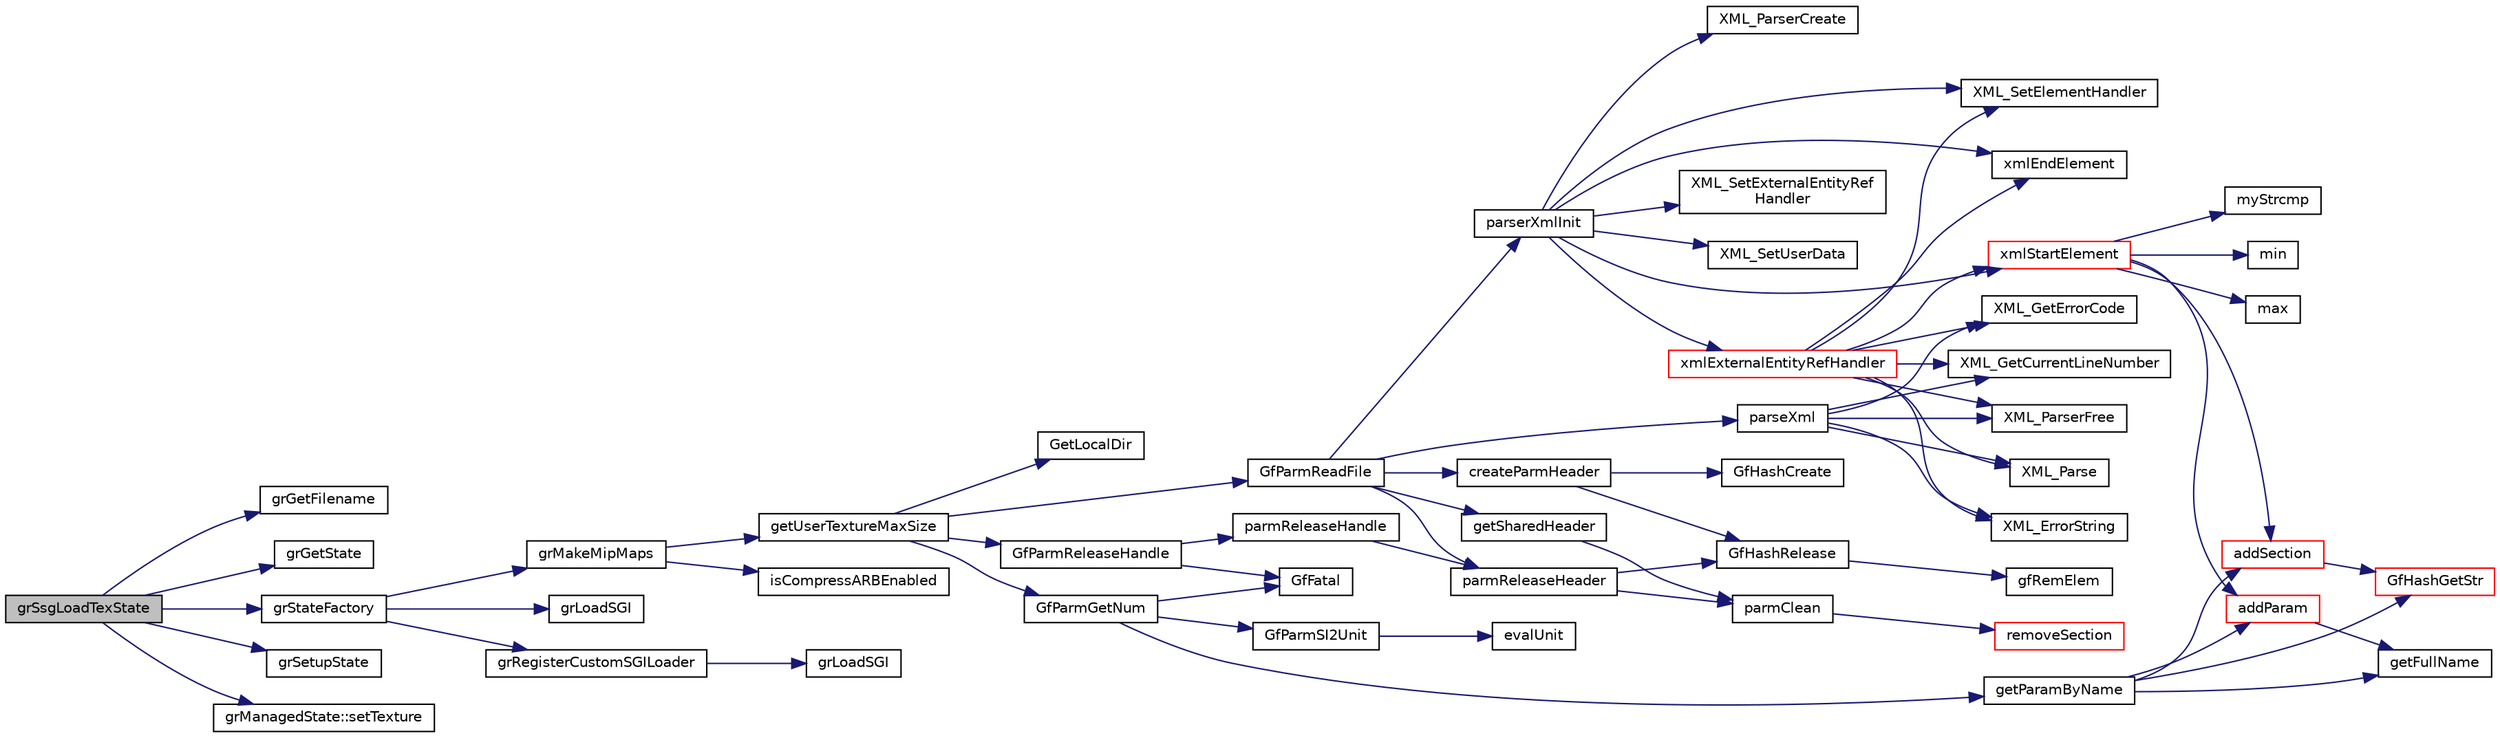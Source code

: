 digraph "grSsgLoadTexState"
{
  edge [fontname="Helvetica",fontsize="10",labelfontname="Helvetica",labelfontsize="10"];
  node [fontname="Helvetica",fontsize="10",shape=record];
  rankdir="LR";
  Node1 [label="grSsgLoadTexState",height=0.2,width=0.4,color="black", fillcolor="grey75", style="filled", fontcolor="black"];
  Node1 -> Node2 [color="midnightblue",fontsize="10",style="solid",fontname="Helvetica"];
  Node2 [label="grGetFilename",height=0.2,width=0.4,color="black", fillcolor="white", style="filled",URL="$grutil_8cpp.html#a933edc8387a8d3f07a9564c560a09e66"];
  Node1 -> Node3 [color="midnightblue",fontsize="10",style="solid",fontname="Helvetica"];
  Node3 [label="grGetState",height=0.2,width=0.4,color="black", fillcolor="white", style="filled",URL="$grutil_8cpp.html#acfdded621810aabc579262a8ed0faae3"];
  Node1 -> Node4 [color="midnightblue",fontsize="10",style="solid",fontname="Helvetica"];
  Node4 [label="grStateFactory",height=0.2,width=0.4,color="black", fillcolor="white", style="filled",URL="$grtexture_8h.html#a9c5601ad5177d2e8c4833a106404afd3"];
  Node4 -> Node5 [color="midnightblue",fontsize="10",style="solid",fontname="Helvetica"];
  Node5 [label="grMakeMipMaps",height=0.2,width=0.4,color="black", fillcolor="white", style="filled",URL="$grtexture_8h.html#a13ad2b002438dbafa6e83e5048f82bdc"];
  Node5 -> Node6 [color="midnightblue",fontsize="10",style="solid",fontname="Helvetica"];
  Node6 [label="isCompressARBEnabled",height=0.2,width=0.4,color="black", fillcolor="white", style="filled",URL="$glfeatures_8cpp.html#a01adbc3ddd516da49db9d890bc136a2d"];
  Node5 -> Node7 [color="midnightblue",fontsize="10",style="solid",fontname="Helvetica"];
  Node7 [label="getUserTextureMaxSize",height=0.2,width=0.4,color="black", fillcolor="white", style="filled",URL="$glfeatures_8cpp.html#a1754b7860b315a478389454777f351f7"];
  Node7 -> Node8 [color="midnightblue",fontsize="10",style="solid",fontname="Helvetica"];
  Node8 [label="GetLocalDir",height=0.2,width=0.4,color="black", fillcolor="white", style="filled",URL="$tgf_8cpp.html#ae34eae3991aacabaf9c64025449d8c87"];
  Node7 -> Node9 [color="midnightblue",fontsize="10",style="solid",fontname="Helvetica"];
  Node9 [label="GfParmReadFile",height=0.2,width=0.4,color="black", fillcolor="white", style="filled",URL="$group__paramsfile.html#ga86fccfc1b5f8abf4ef6546896abd1e4f",tooltip="Read parameter set from file and return handle to parameter set. "];
  Node9 -> Node10 [color="midnightblue",fontsize="10",style="solid",fontname="Helvetica"];
  Node10 [label="getSharedHeader",height=0.2,width=0.4,color="black", fillcolor="white", style="filled",URL="$group__paramshelper.html#ga5935841c26ba851b585d1b06a06b04f9",tooltip="Helper function for looking up parameter sets in the cache. "];
  Node10 -> Node11 [color="midnightblue",fontsize="10",style="solid",fontname="Helvetica"];
  Node11 [label="parmClean",height=0.2,width=0.4,color="black", fillcolor="white", style="filled",URL="$group__paramshelper.html#gaac5f3f388c857d021c431414dc192346",tooltip="Helper function to release the parameter set content. "];
  Node11 -> Node12 [color="midnightblue",fontsize="10",style="solid",fontname="Helvetica"];
  Node12 [label="removeSection",height=0.2,width=0.4,color="red", fillcolor="white", style="filled",URL="$group__paramshelper.html#gac51895ad01bc596f2891d7f1dce31a3b",tooltip="Helper function to remove a section and its contents (subsections, elements). "];
  Node9 -> Node13 [color="midnightblue",fontsize="10",style="solid",fontname="Helvetica"];
  Node13 [label="createParmHeader",height=0.2,width=0.4,color="black", fillcolor="white", style="filled",URL="$group__paramshelper.html#ga51eeeb22e31263d97660ac17f4523059",tooltip="Helper function to create header for parameter set handle. "];
  Node13 -> Node14 [color="midnightblue",fontsize="10",style="solid",fontname="Helvetica"];
  Node14 [label="GfHashCreate",height=0.2,width=0.4,color="black", fillcolor="white", style="filled",URL="$group__hash.html#ga2f9ae7e2ca54b135a6fed903b26a51c3",tooltip="Create a new hash table. "];
  Node13 -> Node15 [color="midnightblue",fontsize="10",style="solid",fontname="Helvetica"];
  Node15 [label="GfHashRelease",height=0.2,width=0.4,color="black", fillcolor="white", style="filled",URL="$group__hash.html#ga7a1013beb031af3ded1251fb41ba0ae2",tooltip="Release a hash table. "];
  Node15 -> Node16 [color="midnightblue",fontsize="10",style="solid",fontname="Helvetica"];
  Node16 [label="gfRemElem",height=0.2,width=0.4,color="black", fillcolor="white", style="filled",URL="$hash_8cpp.html#ad7fbb4bb2471283e27a8104d62d88720",tooltip="Remove a table element. "];
  Node9 -> Node17 [color="midnightblue",fontsize="10",style="solid",fontname="Helvetica"];
  Node17 [label="parserXmlInit",height=0.2,width=0.4,color="black", fillcolor="white", style="filled",URL="$group__paramshelper.html#gac858836123c9b216a1ac07054f1c622e",tooltip="Helper function to set up XML parser in parmHandle. "];
  Node17 -> Node18 [color="midnightblue",fontsize="10",style="solid",fontname="Helvetica"];
  Node18 [label="XML_ParserCreate",height=0.2,width=0.4,color="black", fillcolor="white", style="filled",URL="$xmlparse_8h.html#ade0dde4b0e968d0ca6276f44576e13f7"];
  Node17 -> Node19 [color="midnightblue",fontsize="10",style="solid",fontname="Helvetica"];
  Node19 [label="XML_SetElementHandler",height=0.2,width=0.4,color="black", fillcolor="white", style="filled",URL="$xmlparse_8h.html#a8196f30d3a7d9af1d4ef6d19393670ce"];
  Node17 -> Node20 [color="midnightblue",fontsize="10",style="solid",fontname="Helvetica"];
  Node20 [label="xmlStartElement",height=0.2,width=0.4,color="red", fillcolor="white", style="filled",URL="$group__paramshelper.html#ga45d22a41d2ebfe64d6d62222ce1f799c",tooltip="Helper function to process opening XML elements. "];
  Node20 -> Node21 [color="midnightblue",fontsize="10",style="solid",fontname="Helvetica"];
  Node21 [label="min",height=0.2,width=0.4,color="black", fillcolor="white", style="filled",URL="$_basic_8h.html#a07ea3b7c7ac18b96fd67ba3a6757ceb2"];
  Node20 -> Node22 [color="midnightblue",fontsize="10",style="solid",fontname="Helvetica"];
  Node22 [label="max",height=0.2,width=0.4,color="black", fillcolor="white", style="filled",URL="$_basic_8h.html#a5d2b2bbbf85f9a5ef76ff76cf42a4e69"];
  Node20 -> Node23 [color="midnightblue",fontsize="10",style="solid",fontname="Helvetica"];
  Node23 [label="myStrcmp",height=0.2,width=0.4,color="black", fillcolor="white", style="filled",URL="$params_8cpp.html#abe4e52c180f7f323352a4d231263478c"];
  Node20 -> Node24 [color="midnightblue",fontsize="10",style="solid",fontname="Helvetica"];
  Node24 [label="addSection",height=0.2,width=0.4,color="red", fillcolor="white", style="filled",URL="$group__paramshelper.html#ga56946944d68598d938e65db86ce1221f",tooltip="Helper function to add a section to a parameter set. "];
  Node24 -> Node25 [color="midnightblue",fontsize="10",style="solid",fontname="Helvetica"];
  Node25 [label="GfHashGetStr",height=0.2,width=0.4,color="red", fillcolor="white", style="filled",URL="$group__hash.html#ga4e47f57400b95ab9b6fe918c123fdb26",tooltip="Get the user data associated with a string key. "];
  Node20 -> Node26 [color="midnightblue",fontsize="10",style="solid",fontname="Helvetica"];
  Node26 [label="addParam",height=0.2,width=0.4,color="red", fillcolor="white", style="filled",URL="$group__paramshelper.html#gaf202744654cbc648b47479f30ccc3a8c",tooltip="Helper function to add parameter, does not check for duplicated name. "];
  Node26 -> Node27 [color="midnightblue",fontsize="10",style="solid",fontname="Helvetica"];
  Node27 [label="getFullName",height=0.2,width=0.4,color="black", fillcolor="white", style="filled",URL="$group__paramshelper.html#gaf12253922391ef1139cd12f2a0ffa5ea",tooltip="Helper function to get the full name of a parameter (full name: \"sectionName/paramName\"). "];
  Node17 -> Node28 [color="midnightblue",fontsize="10",style="solid",fontname="Helvetica"];
  Node28 [label="xmlEndElement",height=0.2,width=0.4,color="black", fillcolor="white", style="filled",URL="$group__paramshelper.html#ga48f0e93d727aea78b8dadfb8e859c26d",tooltip="Helper function to process closing XML elements. "];
  Node17 -> Node29 [color="midnightblue",fontsize="10",style="solid",fontname="Helvetica"];
  Node29 [label="XML_SetExternalEntityRef\lHandler",height=0.2,width=0.4,color="black", fillcolor="white", style="filled",URL="$xmlparse_8h.html#a4be35852fe0a42e2f46e990a49b12905"];
  Node17 -> Node30 [color="midnightblue",fontsize="10",style="solid",fontname="Helvetica"];
  Node30 [label="xmlExternalEntityRefHandler",height=0.2,width=0.4,color="red", fillcolor="white", style="filled",URL="$group__paramshelper.html#gab2e26dde18900c30b28d2476878ecdc2",tooltip="Helper function to handle external XML entities (XML referencing over multiple files/URI&#39;s). "];
  Node30 -> Node19 [color="midnightblue",fontsize="10",style="solid",fontname="Helvetica"];
  Node30 -> Node20 [color="midnightblue",fontsize="10",style="solid",fontname="Helvetica"];
  Node30 -> Node28 [color="midnightblue",fontsize="10",style="solid",fontname="Helvetica"];
  Node30 -> Node31 [color="midnightblue",fontsize="10",style="solid",fontname="Helvetica"];
  Node31 [label="XML_Parse",height=0.2,width=0.4,color="black", fillcolor="white", style="filled",URL="$xmlparse_8h.html#aa06dad15892c63db00b52076959824ab"];
  Node30 -> Node32 [color="midnightblue",fontsize="10",style="solid",fontname="Helvetica"];
  Node32 [label="XML_ErrorString",height=0.2,width=0.4,color="black", fillcolor="white", style="filled",URL="$xmlparse_8h.html#ad5096213a0c5e65394c9cce5c378edbe"];
  Node30 -> Node33 [color="midnightblue",fontsize="10",style="solid",fontname="Helvetica"];
  Node33 [label="XML_GetErrorCode",height=0.2,width=0.4,color="black", fillcolor="white", style="filled",URL="$xmlparse_8h.html#a52353f6b74112285d2480e5396de1909"];
  Node30 -> Node34 [color="midnightblue",fontsize="10",style="solid",fontname="Helvetica"];
  Node34 [label="XML_GetCurrentLineNumber",height=0.2,width=0.4,color="black", fillcolor="white", style="filled",URL="$xmlparse_8h.html#af83853fd6e66f9e3da11533240c4225f"];
  Node30 -> Node35 [color="midnightblue",fontsize="10",style="solid",fontname="Helvetica"];
  Node35 [label="XML_ParserFree",height=0.2,width=0.4,color="black", fillcolor="white", style="filled",URL="$xmlparse_8h.html#ad46cb4a3a84d2b767811fc788b7cf90f"];
  Node17 -> Node36 [color="midnightblue",fontsize="10",style="solid",fontname="Helvetica"];
  Node36 [label="XML_SetUserData",height=0.2,width=0.4,color="black", fillcolor="white", style="filled",URL="$xmlparse_8h.html#aa5537176d35f3a2a96f9a56886ea1752"];
  Node9 -> Node37 [color="midnightblue",fontsize="10",style="solid",fontname="Helvetica"];
  Node37 [label="parseXml",height=0.2,width=0.4,color="black", fillcolor="white", style="filled",URL="$group__paramshelper.html#gaf8e1884873dd5449e8fedab60c19e46a",tooltip="Helper function to parse one line of XML. "];
  Node37 -> Node31 [color="midnightblue",fontsize="10",style="solid",fontname="Helvetica"];
  Node37 -> Node32 [color="midnightblue",fontsize="10",style="solid",fontname="Helvetica"];
  Node37 -> Node33 [color="midnightblue",fontsize="10",style="solid",fontname="Helvetica"];
  Node37 -> Node34 [color="midnightblue",fontsize="10",style="solid",fontname="Helvetica"];
  Node37 -> Node35 [color="midnightblue",fontsize="10",style="solid",fontname="Helvetica"];
  Node9 -> Node38 [color="midnightblue",fontsize="10",style="solid",fontname="Helvetica"];
  Node38 [label="parmReleaseHeader",height=0.2,width=0.4,color="black", fillcolor="white", style="filled",URL="$group__paramshelper.html#ga240416a305e2986d5fe269ae7ecc92df",tooltip="Helper function to release the parameter set if the reference counter is 0. "];
  Node38 -> Node11 [color="midnightblue",fontsize="10",style="solid",fontname="Helvetica"];
  Node38 -> Node15 [color="midnightblue",fontsize="10",style="solid",fontname="Helvetica"];
  Node7 -> Node39 [color="midnightblue",fontsize="10",style="solid",fontname="Helvetica"];
  Node39 [label="GfParmGetNum",height=0.2,width=0.4,color="black", fillcolor="white", style="filled",URL="$group__paramsdata.html#ga57d6d6694c94482128c7b7bd6bf0a2e8",tooltip="Get a numerical parameter from the parameter set handle. "];
  Node39 -> Node40 [color="midnightblue",fontsize="10",style="solid",fontname="Helvetica"];
  Node40 [label="GfFatal",height=0.2,width=0.4,color="black", fillcolor="white", style="filled",URL="$tgf_8h.html#a927c58e55400ef72e0e54548b26f973d"];
  Node39 -> Node41 [color="midnightblue",fontsize="10",style="solid",fontname="Helvetica"];
  Node41 [label="getParamByName",height=0.2,width=0.4,color="black", fillcolor="white", style="filled",URL="$group__paramshelper.html#gad76ca407ee6b618e69f80c80aa319d63",tooltip="Helper function to get (or create) a parameter by name. "];
  Node41 -> Node27 [color="midnightblue",fontsize="10",style="solid",fontname="Helvetica"];
  Node41 -> Node25 [color="midnightblue",fontsize="10",style="solid",fontname="Helvetica"];
  Node41 -> Node24 [color="midnightblue",fontsize="10",style="solid",fontname="Helvetica"];
  Node41 -> Node26 [color="midnightblue",fontsize="10",style="solid",fontname="Helvetica"];
  Node39 -> Node42 [color="midnightblue",fontsize="10",style="solid",fontname="Helvetica"];
  Node42 [label="GfParmSI2Unit",height=0.2,width=0.4,color="black", fillcolor="white", style="filled",URL="$group__paramsdata.html#gab24de0cda7e3f9a5ea42be6dd7592a38",tooltip="Convert a value from SI to given unit. "];
  Node42 -> Node43 [color="midnightblue",fontsize="10",style="solid",fontname="Helvetica"];
  Node43 [label="evalUnit",height=0.2,width=0.4,color="black", fillcolor="white", style="filled",URL="$group__paramshelper.html#ga939d9b995855a1e99d2ed2591692c71d",tooltip="Support function to multiply or divide dest with unit conversion factor. "];
  Node7 -> Node44 [color="midnightblue",fontsize="10",style="solid",fontname="Helvetica"];
  Node44 [label="GfParmReleaseHandle",height=0.2,width=0.4,color="black", fillcolor="white", style="filled",URL="$group__paramsfile.html#ga1a1597d2697db41bcb9fdb64a6569761",tooltip="Release given parameter set handle parmHandle. "];
  Node44 -> Node40 [color="midnightblue",fontsize="10",style="solid",fontname="Helvetica"];
  Node44 -> Node45 [color="midnightblue",fontsize="10",style="solid",fontname="Helvetica"];
  Node45 [label="parmReleaseHandle",height=0.2,width=0.4,color="black", fillcolor="white", style="filled",URL="$group__paramshelper.html#gaed13d1d94abd7055dcd118e91a857cf8",tooltip="Helper function to release the handle and eventually the referenced parameter set (if the reference c..."];
  Node45 -> Node38 [color="midnightblue",fontsize="10",style="solid",fontname="Helvetica"];
  Node4 -> Node46 [color="midnightblue",fontsize="10",style="solid",fontname="Helvetica"];
  Node46 [label="grLoadSGI",height=0.2,width=0.4,color="black", fillcolor="white", style="filled",URL="$grtexture_8h.html#a720337b1b2d53907bef99cd846ac15da"];
  Node4 -> Node47 [color="midnightblue",fontsize="10",style="solid",fontname="Helvetica"];
  Node47 [label="grRegisterCustomSGILoader",height=0.2,width=0.4,color="black", fillcolor="white", style="filled",URL="$grtexture_8h.html#adcd548ba558ece437a449e5b7f44ab49"];
  Node47 -> Node48 [color="midnightblue",fontsize="10",style="solid",fontname="Helvetica"];
  Node48 [label="grLoadSGI",height=0.2,width=0.4,color="black", fillcolor="white", style="filled",URL="$grtexture_8cpp.html#a720337b1b2d53907bef99cd846ac15da"];
  Node1 -> Node49 [color="midnightblue",fontsize="10",style="solid",fontname="Helvetica"];
  Node49 [label="grSetupState",height=0.2,width=0.4,color="black", fillcolor="white", style="filled",URL="$grutil_8cpp.html#ab57f38cf4d3bc16dd5ca46cae4a6b430"];
  Node1 -> Node50 [color="midnightblue",fontsize="10",style="solid",fontname="Helvetica"];
  Node50 [label="grManagedState::setTexture",height=0.2,width=0.4,color="black", fillcolor="white", style="filled",URL="$classgr_managed_state.html#a5d9986a494fba4d582b2cdd65e1083b5"];
}
